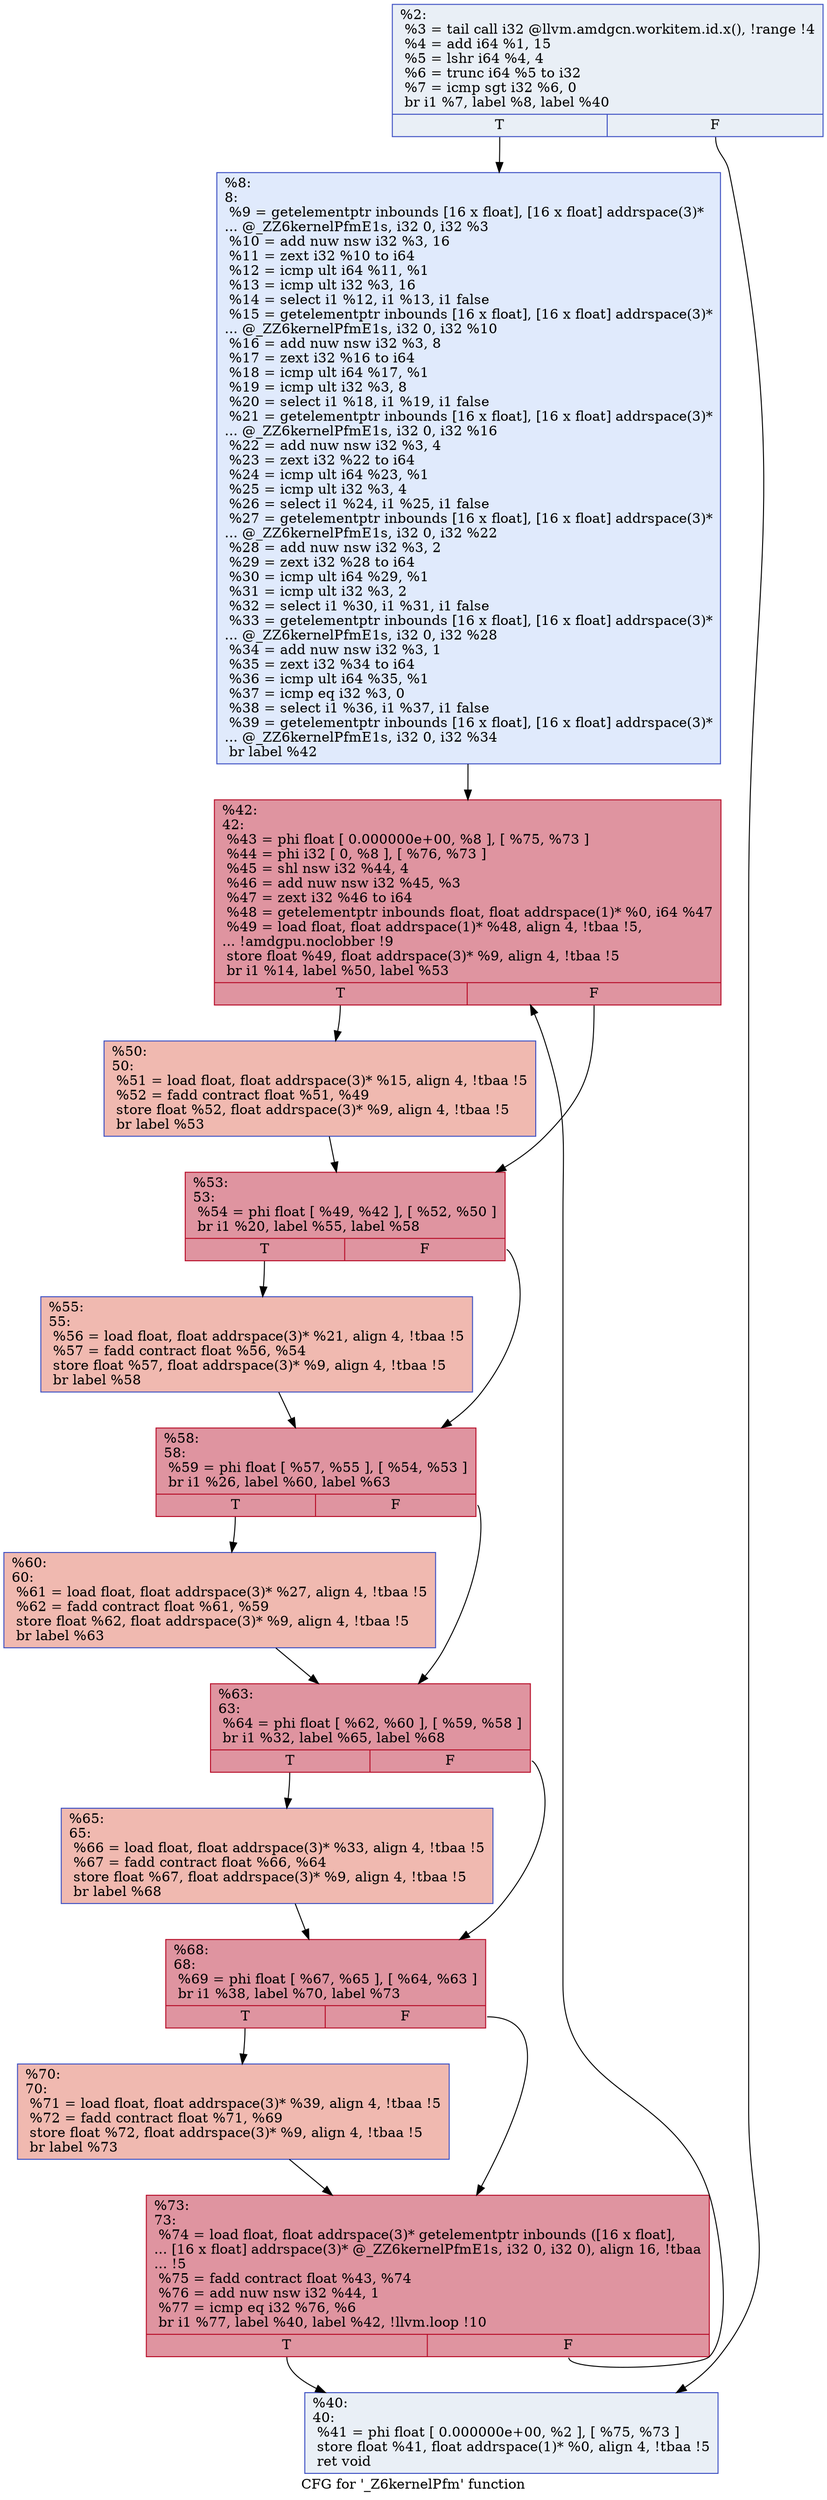 digraph "CFG for '_Z6kernelPfm' function" {
	label="CFG for '_Z6kernelPfm' function";

	Node0x58dc6f0 [shape=record,color="#3d50c3ff", style=filled, fillcolor="#cedaeb70",label="{%2:\l  %3 = tail call i32 @llvm.amdgcn.workitem.id.x(), !range !4\l  %4 = add i64 %1, 15\l  %5 = lshr i64 %4, 4\l  %6 = trunc i64 %5 to i32\l  %7 = icmp sgt i32 %6, 0\l  br i1 %7, label %8, label %40\l|{<s0>T|<s1>F}}"];
	Node0x58dc6f0:s0 -> Node0x58ddd70;
	Node0x58dc6f0:s1 -> Node0x58dde00;
	Node0x58ddd70 [shape=record,color="#3d50c3ff", style=filled, fillcolor="#b9d0f970",label="{%8:\l8:                                                \l  %9 = getelementptr inbounds [16 x float], [16 x float] addrspace(3)*\l... @_ZZ6kernelPfmE1s, i32 0, i32 %3\l  %10 = add nuw nsw i32 %3, 16\l  %11 = zext i32 %10 to i64\l  %12 = icmp ult i64 %11, %1\l  %13 = icmp ult i32 %3, 16\l  %14 = select i1 %12, i1 %13, i1 false\l  %15 = getelementptr inbounds [16 x float], [16 x float] addrspace(3)*\l... @_ZZ6kernelPfmE1s, i32 0, i32 %10\l  %16 = add nuw nsw i32 %3, 8\l  %17 = zext i32 %16 to i64\l  %18 = icmp ult i64 %17, %1\l  %19 = icmp ult i32 %3, 8\l  %20 = select i1 %18, i1 %19, i1 false\l  %21 = getelementptr inbounds [16 x float], [16 x float] addrspace(3)*\l... @_ZZ6kernelPfmE1s, i32 0, i32 %16\l  %22 = add nuw nsw i32 %3, 4\l  %23 = zext i32 %22 to i64\l  %24 = icmp ult i64 %23, %1\l  %25 = icmp ult i32 %3, 4\l  %26 = select i1 %24, i1 %25, i1 false\l  %27 = getelementptr inbounds [16 x float], [16 x float] addrspace(3)*\l... @_ZZ6kernelPfmE1s, i32 0, i32 %22\l  %28 = add nuw nsw i32 %3, 2\l  %29 = zext i32 %28 to i64\l  %30 = icmp ult i64 %29, %1\l  %31 = icmp ult i32 %3, 2\l  %32 = select i1 %30, i1 %31, i1 false\l  %33 = getelementptr inbounds [16 x float], [16 x float] addrspace(3)*\l... @_ZZ6kernelPfmE1s, i32 0, i32 %28\l  %34 = add nuw nsw i32 %3, 1\l  %35 = zext i32 %34 to i64\l  %36 = icmp ult i64 %35, %1\l  %37 = icmp eq i32 %3, 0\l  %38 = select i1 %36, i1 %37, i1 false\l  %39 = getelementptr inbounds [16 x float], [16 x float] addrspace(3)*\l... @_ZZ6kernelPfmE1s, i32 0, i32 %34\l  br label %42\l}"];
	Node0x58ddd70 -> Node0x58ddb60;
	Node0x58dde00 [shape=record,color="#3d50c3ff", style=filled, fillcolor="#cedaeb70",label="{%40:\l40:                                               \l  %41 = phi float [ 0.000000e+00, %2 ], [ %75, %73 ]\l  store float %41, float addrspace(1)* %0, align 4, !tbaa !5\l  ret void\l}"];
	Node0x58ddb60 [shape=record,color="#b70d28ff", style=filled, fillcolor="#b70d2870",label="{%42:\l42:                                               \l  %43 = phi float [ 0.000000e+00, %8 ], [ %75, %73 ]\l  %44 = phi i32 [ 0, %8 ], [ %76, %73 ]\l  %45 = shl nsw i32 %44, 4\l  %46 = add nuw nsw i32 %45, %3\l  %47 = zext i32 %46 to i64\l  %48 = getelementptr inbounds float, float addrspace(1)* %0, i64 %47\l  %49 = load float, float addrspace(1)* %48, align 4, !tbaa !5,\l... !amdgpu.noclobber !9\l  store float %49, float addrspace(3)* %9, align 4, !tbaa !5\l  br i1 %14, label %50, label %53\l|{<s0>T|<s1>F}}"];
	Node0x58ddb60:s0 -> Node0x58e1050;
	Node0x58ddb60:s1 -> Node0x58e10e0;
	Node0x58e1050 [shape=record,color="#3d50c3ff", style=filled, fillcolor="#de614d70",label="{%50:\l50:                                               \l  %51 = load float, float addrspace(3)* %15, align 4, !tbaa !5\l  %52 = fadd contract float %51, %49\l  store float %52, float addrspace(3)* %9, align 4, !tbaa !5\l  br label %53\l}"];
	Node0x58e1050 -> Node0x58e10e0;
	Node0x58e10e0 [shape=record,color="#b70d28ff", style=filled, fillcolor="#b70d2870",label="{%53:\l53:                                               \l  %54 = phi float [ %49, %42 ], [ %52, %50 ]\l  br i1 %20, label %55, label %58\l|{<s0>T|<s1>F}}"];
	Node0x58e10e0:s0 -> Node0x58e14d0;
	Node0x58e10e0:s1 -> Node0x58e1520;
	Node0x58e14d0 [shape=record,color="#3d50c3ff", style=filled, fillcolor="#de614d70",label="{%55:\l55:                                               \l  %56 = load float, float addrspace(3)* %21, align 4, !tbaa !5\l  %57 = fadd contract float %56, %54\l  store float %57, float addrspace(3)* %9, align 4, !tbaa !5\l  br label %58\l}"];
	Node0x58e14d0 -> Node0x58e1520;
	Node0x58e1520 [shape=record,color="#b70d28ff", style=filled, fillcolor="#b70d2870",label="{%58:\l58:                                               \l  %59 = phi float [ %57, %55 ], [ %54, %53 ]\l  br i1 %26, label %60, label %63\l|{<s0>T|<s1>F}}"];
	Node0x58e1520:s0 -> Node0x58e18d0;
	Node0x58e1520:s1 -> Node0x58e1920;
	Node0x58e18d0 [shape=record,color="#3d50c3ff", style=filled, fillcolor="#de614d70",label="{%60:\l60:                                               \l  %61 = load float, float addrspace(3)* %27, align 4, !tbaa !5\l  %62 = fadd contract float %61, %59\l  store float %62, float addrspace(3)* %9, align 4, !tbaa !5\l  br label %63\l}"];
	Node0x58e18d0 -> Node0x58e1920;
	Node0x58e1920 [shape=record,color="#b70d28ff", style=filled, fillcolor="#b70d2870",label="{%63:\l63:                                               \l  %64 = phi float [ %62, %60 ], [ %59, %58 ]\l  br i1 %32, label %65, label %68\l|{<s0>T|<s1>F}}"];
	Node0x58e1920:s0 -> Node0x58defb0;
	Node0x58e1920:s1 -> Node0x58df000;
	Node0x58defb0 [shape=record,color="#3d50c3ff", style=filled, fillcolor="#de614d70",label="{%65:\l65:                                               \l  %66 = load float, float addrspace(3)* %33, align 4, !tbaa !5\l  %67 = fadd contract float %66, %64\l  store float %67, float addrspace(3)* %9, align 4, !tbaa !5\l  br label %68\l}"];
	Node0x58defb0 -> Node0x58df000;
	Node0x58df000 [shape=record,color="#b70d28ff", style=filled, fillcolor="#b70d2870",label="{%68:\l68:                                               \l  %69 = phi float [ %67, %65 ], [ %64, %63 ]\l  br i1 %38, label %70, label %73\l|{<s0>T|<s1>F}}"];
	Node0x58df000:s0 -> Node0x58e22d0;
	Node0x58df000:s1 -> Node0x58e0040;
	Node0x58e22d0 [shape=record,color="#3d50c3ff", style=filled, fillcolor="#de614d70",label="{%70:\l70:                                               \l  %71 = load float, float addrspace(3)* %39, align 4, !tbaa !5\l  %72 = fadd contract float %71, %69\l  store float %72, float addrspace(3)* %9, align 4, !tbaa !5\l  br label %73\l}"];
	Node0x58e22d0 -> Node0x58e0040;
	Node0x58e0040 [shape=record,color="#b70d28ff", style=filled, fillcolor="#b70d2870",label="{%73:\l73:                                               \l  %74 = load float, float addrspace(3)* getelementptr inbounds ([16 x float],\l... [16 x float] addrspace(3)* @_ZZ6kernelPfmE1s, i32 0, i32 0), align 16, !tbaa\l... !5\l  %75 = fadd contract float %43, %74\l  %76 = add nuw nsw i32 %44, 1\l  %77 = icmp eq i32 %76, %6\l  br i1 %77, label %40, label %42, !llvm.loop !10\l|{<s0>T|<s1>F}}"];
	Node0x58e0040:s0 -> Node0x58dde00;
	Node0x58e0040:s1 -> Node0x58ddb60;
}
